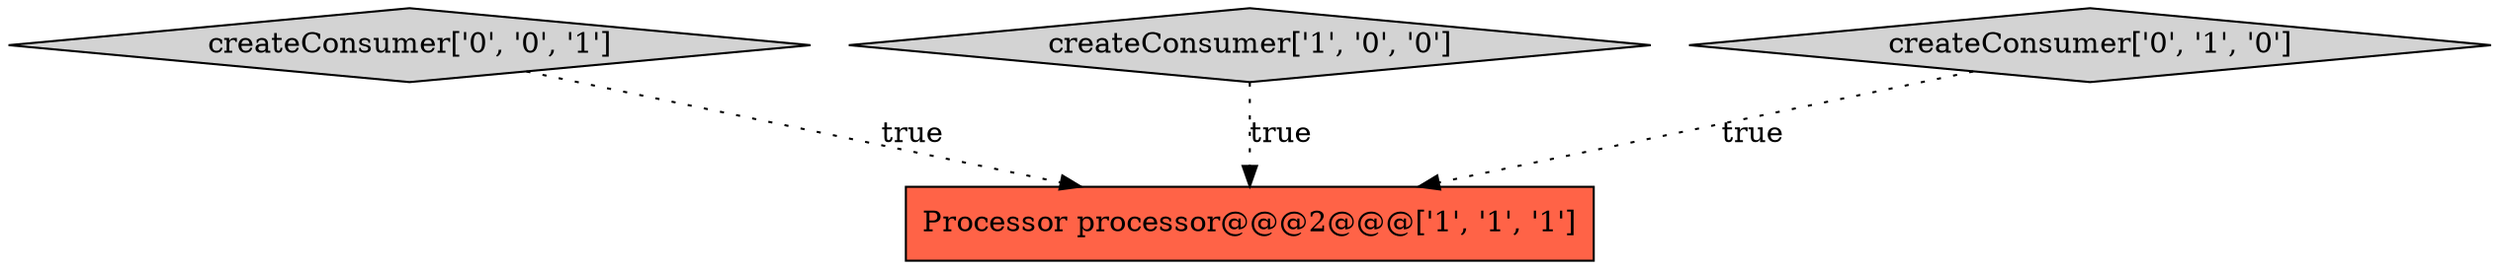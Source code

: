 digraph {
3 [style = filled, label = "createConsumer['0', '0', '1']", fillcolor = lightgray, shape = diamond image = "AAA0AAABBB3BBB"];
0 [style = filled, label = "createConsumer['1', '0', '0']", fillcolor = lightgray, shape = diamond image = "AAA0AAABBB1BBB"];
1 [style = filled, label = "Processor processor@@@2@@@['1', '1', '1']", fillcolor = tomato, shape = box image = "AAA0AAABBB1BBB"];
2 [style = filled, label = "createConsumer['0', '1', '0']", fillcolor = lightgray, shape = diamond image = "AAA0AAABBB2BBB"];
2->1 [style = dotted, label="true"];
0->1 [style = dotted, label="true"];
3->1 [style = dotted, label="true"];
}
